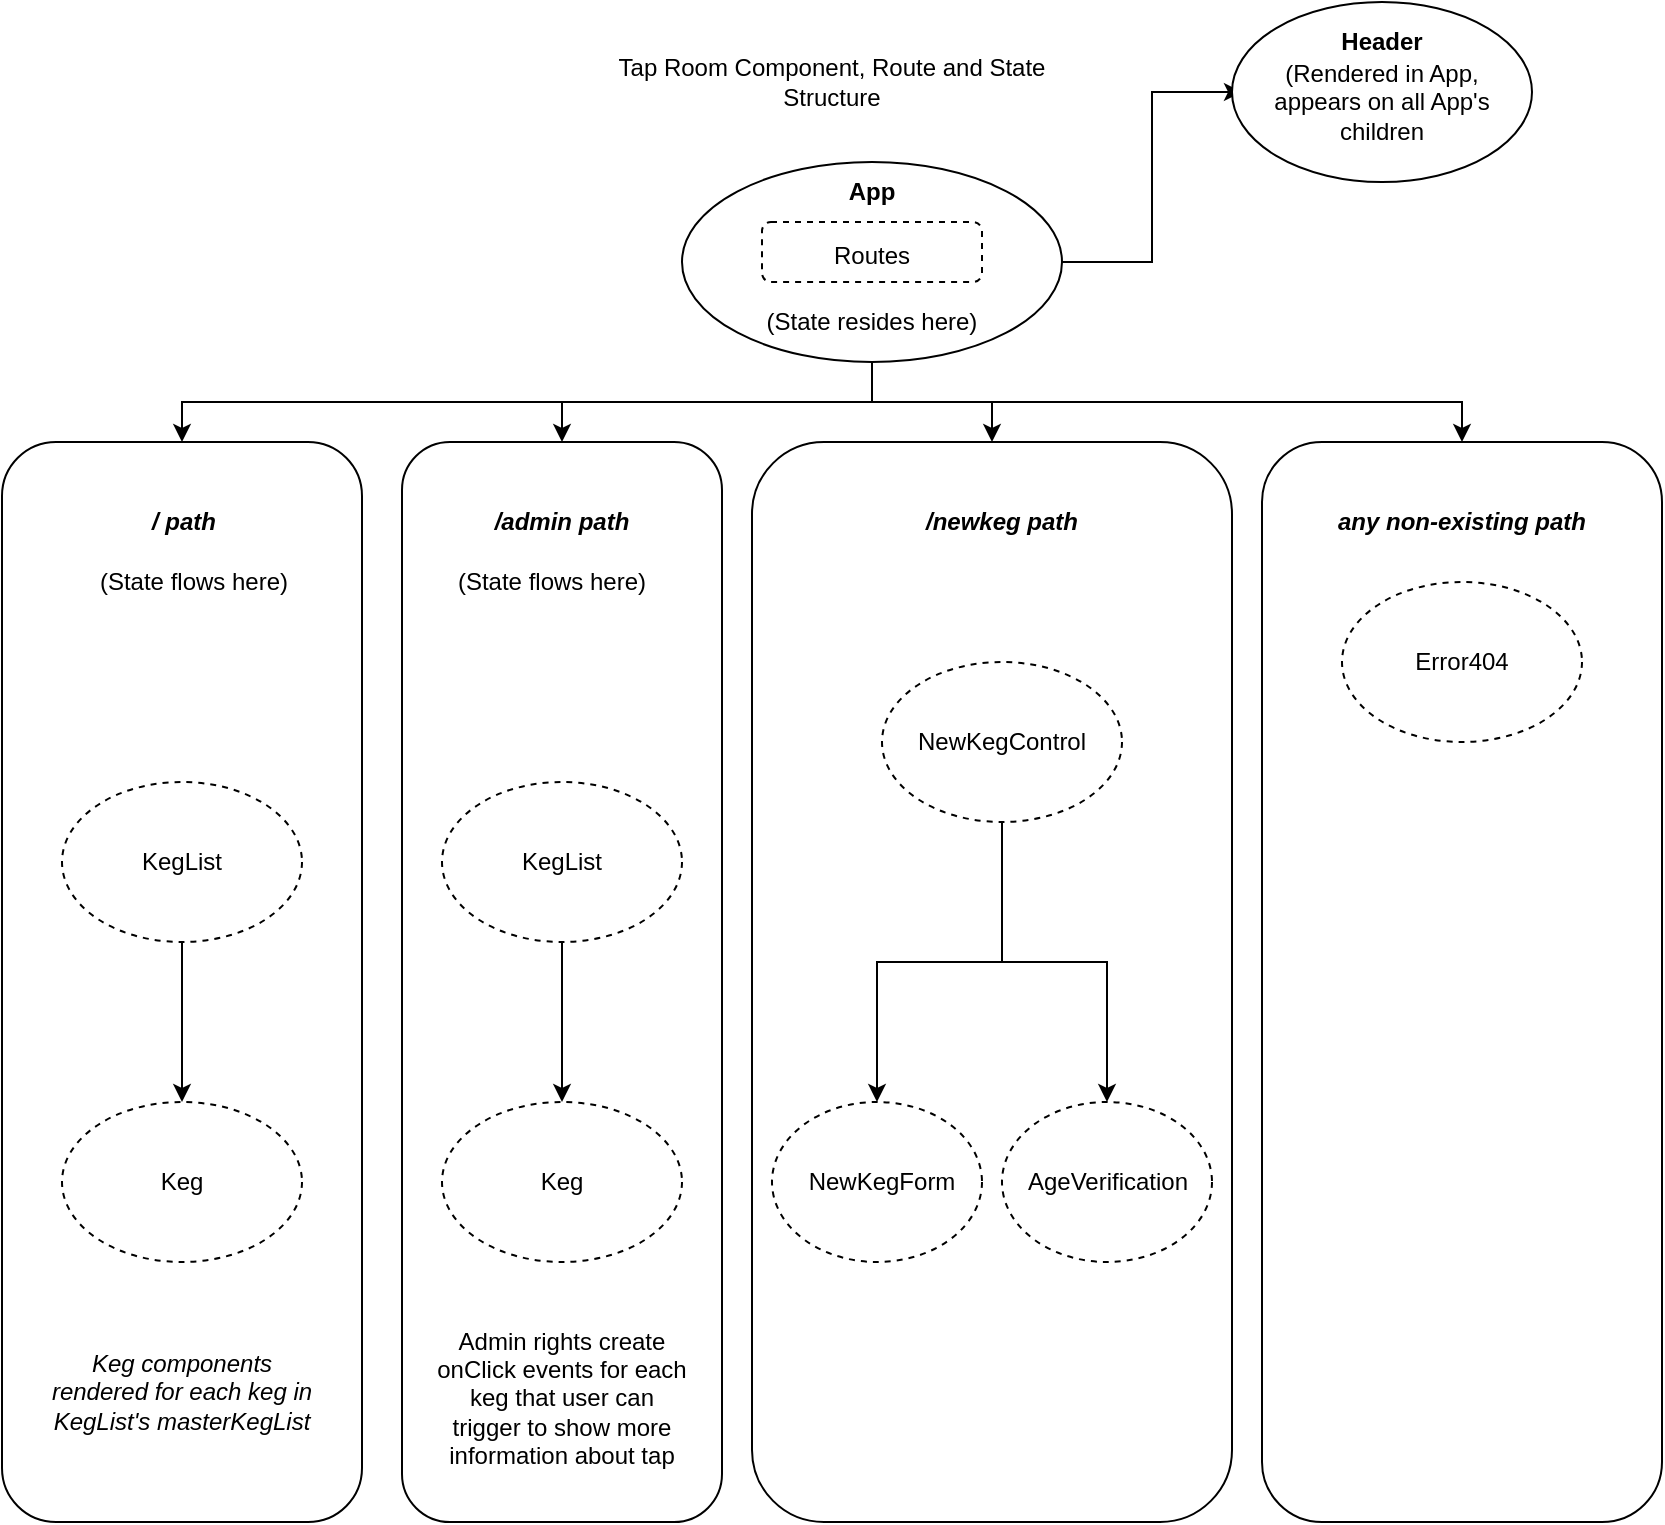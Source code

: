 <mxfile version="11.2.8" type="device" pages="1"><diagram id="rzWqycJ45gYMxMubiTbN" name="Page-1"><mxGraphModel dx="1559" dy="1113" grid="1" gridSize="10" guides="1" tooltips="1" connect="1" arrows="1" fold="1" page="1" pageScale="1" pageWidth="850" pageHeight="1100" math="0" shadow="0"><root><mxCell id="0"/><mxCell id="1" parent="0"/><mxCell id="1OnW8cdnxt5tSSL18NJS-1" value="Tap Room Component, Route and State Structure" style="text;html=1;strokeColor=none;fillColor=none;align=center;verticalAlign=middle;whiteSpace=wrap;rounded=0;" vertex="1" parent="1"><mxGeometry x="315" y="70" width="220" height="20" as="geometry"/></mxCell><mxCell id="1OnW8cdnxt5tSSL18NJS-47" style="edgeStyle=orthogonalEdgeStyle;rounded=0;orthogonalLoop=1;jettySize=auto;html=1;exitX=0.5;exitY=1;exitDx=0;exitDy=0;" edge="1" parent="1" source="1OnW8cdnxt5tSSL18NJS-2" target="1OnW8cdnxt5tSSL18NJS-4"><mxGeometry relative="1" as="geometry"/></mxCell><mxCell id="1OnW8cdnxt5tSSL18NJS-48" style="edgeStyle=orthogonalEdgeStyle;rounded=0;orthogonalLoop=1;jettySize=auto;html=1;exitX=0.5;exitY=1;exitDx=0;exitDy=0;" edge="1" parent="1" source="1OnW8cdnxt5tSSL18NJS-2" target="1OnW8cdnxt5tSSL18NJS-24"><mxGeometry relative="1" as="geometry"/></mxCell><mxCell id="1OnW8cdnxt5tSSL18NJS-49" style="edgeStyle=orthogonalEdgeStyle;rounded=0;orthogonalLoop=1;jettySize=auto;html=1;exitX=0.5;exitY=1;exitDx=0;exitDy=0;entryX=0.5;entryY=0;entryDx=0;entryDy=0;" edge="1" parent="1" source="1OnW8cdnxt5tSSL18NJS-2" target="1OnW8cdnxt5tSSL18NJS-5"><mxGeometry relative="1" as="geometry"/></mxCell><mxCell id="1OnW8cdnxt5tSSL18NJS-51" style="edgeStyle=orthogonalEdgeStyle;rounded=0;orthogonalLoop=1;jettySize=auto;html=1;exitX=0.5;exitY=1;exitDx=0;exitDy=0;entryX=0.5;entryY=0;entryDx=0;entryDy=0;" edge="1" parent="1" source="1OnW8cdnxt5tSSL18NJS-2" target="1OnW8cdnxt5tSSL18NJS-6"><mxGeometry relative="1" as="geometry"/></mxCell><mxCell id="1OnW8cdnxt5tSSL18NJS-52" style="edgeStyle=orthogonalEdgeStyle;rounded=0;orthogonalLoop=1;jettySize=auto;html=1;exitX=1;exitY=0.5;exitDx=0;exitDy=0;entryX=0;entryY=0.25;entryDx=0;entryDy=0;" edge="1" parent="1" source="1OnW8cdnxt5tSSL18NJS-2" target="1OnW8cdnxt5tSSL18NJS-8"><mxGeometry relative="1" as="geometry"/></mxCell><mxCell id="1OnW8cdnxt5tSSL18NJS-2" value="" style="ellipse;whiteSpace=wrap;html=1;" vertex="1" parent="1"><mxGeometry x="350" y="120" width="190" height="100" as="geometry"/></mxCell><mxCell id="1OnW8cdnxt5tSSL18NJS-3" value="" style="ellipse;whiteSpace=wrap;html=1;" vertex="1" parent="1"><mxGeometry x="625" y="40" width="150" height="90" as="geometry"/></mxCell><mxCell id="1OnW8cdnxt5tSSL18NJS-4" value="" style="rounded=1;whiteSpace=wrap;html=1;" vertex="1" parent="1"><mxGeometry x="10" y="260" width="180" height="540" as="geometry"/></mxCell><mxCell id="1OnW8cdnxt5tSSL18NJS-5" value="" style="rounded=1;whiteSpace=wrap;html=1;" vertex="1" parent="1"><mxGeometry x="385" y="260" width="240" height="540" as="geometry"/></mxCell><mxCell id="1OnW8cdnxt5tSSL18NJS-6" value="" style="rounded=1;whiteSpace=wrap;html=1;" vertex="1" parent="1"><mxGeometry x="640" y="260" width="200" height="540" as="geometry"/></mxCell><mxCell id="1OnW8cdnxt5tSSL18NJS-7" value="Header" style="text;html=1;strokeColor=none;fillColor=none;align=center;verticalAlign=middle;whiteSpace=wrap;rounded=0;fontStyle=1" vertex="1" parent="1"><mxGeometry x="680" y="50" width="40" height="20" as="geometry"/></mxCell><mxCell id="1OnW8cdnxt5tSSL18NJS-8" value="&lt;div&gt;(Rendered in App, appears on all App's children&lt;/div&gt;" style="text;html=1;strokeColor=none;fillColor=none;align=center;verticalAlign=middle;whiteSpace=wrap;rounded=0;" vertex="1" parent="1"><mxGeometry x="630" y="80" width="140" height="20" as="geometry"/></mxCell><mxCell id="1OnW8cdnxt5tSSL18NJS-9" value="App" style="text;html=1;strokeColor=none;fillColor=none;align=center;verticalAlign=middle;whiteSpace=wrap;rounded=0;fontStyle=1" vertex="1" parent="1"><mxGeometry x="425" y="125" width="40" height="20" as="geometry"/></mxCell><mxCell id="1OnW8cdnxt5tSSL18NJS-11" value="/ path" style="text;html=1;strokeColor=none;fillColor=none;align=center;verticalAlign=middle;whiteSpace=wrap;rounded=0;fontStyle=3" vertex="1" parent="1"><mxGeometry x="21" y="290" width="160" height="20" as="geometry"/></mxCell><mxCell id="1OnW8cdnxt5tSSL18NJS-12" value="/newkeg path" style="text;html=1;strokeColor=none;fillColor=none;align=center;verticalAlign=middle;whiteSpace=wrap;rounded=0;fontStyle=3" vertex="1" parent="1"><mxGeometry x="425" y="290" width="170" height="20" as="geometry"/></mxCell><mxCell id="1OnW8cdnxt5tSSL18NJS-13" value="any non-existing path" style="text;html=1;strokeColor=none;fillColor=none;align=center;verticalAlign=middle;whiteSpace=wrap;rounded=0;fontStyle=3" vertex="1" parent="1"><mxGeometry x="670" y="290" width="140" height="20" as="geometry"/></mxCell><mxCell id="1OnW8cdnxt5tSSL18NJS-14" value="" style="rounded=1;whiteSpace=wrap;html=1;dashed=1;" vertex="1" parent="1"><mxGeometry x="390" y="150" width="110" height="30" as="geometry"/></mxCell><mxCell id="1OnW8cdnxt5tSSL18NJS-10" value="Routes" style="text;html=1;strokeColor=none;fillColor=none;align=center;verticalAlign=middle;whiteSpace=wrap;rounded=0;" vertex="1" parent="1"><mxGeometry x="425" y="157" width="40" height="20" as="geometry"/></mxCell><mxCell id="1OnW8cdnxt5tSSL18NJS-33" style="edgeStyle=orthogonalEdgeStyle;rounded=0;orthogonalLoop=1;jettySize=auto;html=1;exitX=0.5;exitY=1;exitDx=0;exitDy=0;" edge="1" parent="1" source="1OnW8cdnxt5tSSL18NJS-15" target="1OnW8cdnxt5tSSL18NJS-16"><mxGeometry relative="1" as="geometry"/></mxCell><mxCell id="1OnW8cdnxt5tSSL18NJS-15" value="" style="ellipse;whiteSpace=wrap;html=1;dashed=1;" vertex="1" parent="1"><mxGeometry x="40" y="430" width="120" height="80" as="geometry"/></mxCell><mxCell id="1OnW8cdnxt5tSSL18NJS-16" value="" style="ellipse;whiteSpace=wrap;html=1;dashed=1;" vertex="1" parent="1"><mxGeometry x="40" y="590" width="120" height="80" as="geometry"/></mxCell><mxCell id="1OnW8cdnxt5tSSL18NJS-44" style="edgeStyle=orthogonalEdgeStyle;rounded=0;orthogonalLoop=1;jettySize=auto;html=1;exitX=0.5;exitY=1;exitDx=0;exitDy=0;" edge="1" parent="1" source="1OnW8cdnxt5tSSL18NJS-17" target="1OnW8cdnxt5tSSL18NJS-40"><mxGeometry relative="1" as="geometry"/></mxCell><mxCell id="1OnW8cdnxt5tSSL18NJS-45" style="edgeStyle=orthogonalEdgeStyle;rounded=0;orthogonalLoop=1;jettySize=auto;html=1;exitX=0.5;exitY=1;exitDx=0;exitDy=0;" edge="1" parent="1" source="1OnW8cdnxt5tSSL18NJS-17" target="1OnW8cdnxt5tSSL18NJS-41"><mxGeometry relative="1" as="geometry"/></mxCell><mxCell id="1OnW8cdnxt5tSSL18NJS-17" value="" style="ellipse;whiteSpace=wrap;html=1;dashed=1;" vertex="1" parent="1"><mxGeometry x="450" y="370" width="120" height="80" as="geometry"/></mxCell><mxCell id="1OnW8cdnxt5tSSL18NJS-18" value="" style="ellipse;whiteSpace=wrap;html=1;dashed=1;" vertex="1" parent="1"><mxGeometry x="680" y="330" width="120" height="80" as="geometry"/></mxCell><mxCell id="1OnW8cdnxt5tSSL18NJS-19" value="(State resides here)" style="text;html=1;strokeColor=none;fillColor=none;align=center;verticalAlign=middle;whiteSpace=wrap;rounded=0;dashed=1;" vertex="1" parent="1"><mxGeometry x="385" y="190" width="120" height="20" as="geometry"/></mxCell><mxCell id="1OnW8cdnxt5tSSL18NJS-22" value="(State flows here)" style="text;html=1;strokeColor=none;fillColor=none;align=center;verticalAlign=middle;whiteSpace=wrap;rounded=0;dashed=1;" vertex="1" parent="1"><mxGeometry x="31" y="320" width="150" height="20" as="geometry"/></mxCell><mxCell id="1OnW8cdnxt5tSSL18NJS-24" value="" style="rounded=1;whiteSpace=wrap;html=1;" vertex="1" parent="1"><mxGeometry x="210" y="260" width="160" height="540" as="geometry"/></mxCell><mxCell id="1OnW8cdnxt5tSSL18NJS-25" value="/admin path" style="text;html=1;strokeColor=none;fillColor=none;align=center;verticalAlign=middle;whiteSpace=wrap;rounded=0;fontStyle=3" vertex="1" parent="1"><mxGeometry x="240" y="290" width="100" height="20" as="geometry"/></mxCell><mxCell id="1OnW8cdnxt5tSSL18NJS-46" style="edgeStyle=orthogonalEdgeStyle;rounded=0;orthogonalLoop=1;jettySize=auto;html=1;exitX=0.5;exitY=1;exitDx=0;exitDy=0;" edge="1" parent="1" source="1OnW8cdnxt5tSSL18NJS-26" target="1OnW8cdnxt5tSSL18NJS-27"><mxGeometry relative="1" as="geometry"/></mxCell><mxCell id="1OnW8cdnxt5tSSL18NJS-26" value="" style="ellipse;whiteSpace=wrap;html=1;dashed=1;" vertex="1" parent="1"><mxGeometry x="230" y="430" width="120" height="80" as="geometry"/></mxCell><mxCell id="1OnW8cdnxt5tSSL18NJS-27" value="" style="ellipse;whiteSpace=wrap;html=1;dashed=1;" vertex="1" parent="1"><mxGeometry x="230" y="590" width="120" height="80" as="geometry"/></mxCell><mxCell id="1OnW8cdnxt5tSSL18NJS-28" value="KegList" style="text;html=1;strokeColor=none;fillColor=none;align=center;verticalAlign=middle;whiteSpace=wrap;rounded=0;dashed=1;" vertex="1" parent="1"><mxGeometry x="80" y="460" width="40" height="20" as="geometry"/></mxCell><mxCell id="1OnW8cdnxt5tSSL18NJS-29" value="Keg" style="text;html=1;strokeColor=none;fillColor=none;align=center;verticalAlign=middle;whiteSpace=wrap;rounded=0;dashed=1;" vertex="1" parent="1"><mxGeometry x="80" y="620" width="40" height="20" as="geometry"/></mxCell><mxCell id="1OnW8cdnxt5tSSL18NJS-34" value="Error404" style="text;html=1;strokeColor=none;fillColor=none;align=center;verticalAlign=middle;whiteSpace=wrap;rounded=0;dashed=1;" vertex="1" parent="1"><mxGeometry x="720" y="360" width="40" height="20" as="geometry"/></mxCell><mxCell id="1OnW8cdnxt5tSSL18NJS-35" value="&lt;div&gt;NewKegControl&lt;/div&gt;" style="text;html=1;strokeColor=none;fillColor=none;align=center;verticalAlign=middle;whiteSpace=wrap;rounded=0;dashed=1;" vertex="1" parent="1"><mxGeometry x="490" y="400" width="40" height="20" as="geometry"/></mxCell><mxCell id="1OnW8cdnxt5tSSL18NJS-40" value="" style="ellipse;whiteSpace=wrap;html=1;dashed=1;" vertex="1" parent="1"><mxGeometry x="395" y="590" width="105" height="80" as="geometry"/></mxCell><mxCell id="1OnW8cdnxt5tSSL18NJS-41" value="" style="ellipse;whiteSpace=wrap;html=1;dashed=1;" vertex="1" parent="1"><mxGeometry x="510" y="590" width="105" height="80" as="geometry"/></mxCell><mxCell id="1OnW8cdnxt5tSSL18NJS-42" value="&lt;div&gt;NewKegForm&lt;/div&gt;" style="text;html=1;strokeColor=none;fillColor=none;align=center;verticalAlign=middle;whiteSpace=wrap;rounded=0;dashed=1;" vertex="1" parent="1"><mxGeometry x="430" y="620" width="40" height="20" as="geometry"/></mxCell><mxCell id="1OnW8cdnxt5tSSL18NJS-43" value="&lt;div&gt;AgeVerification&lt;/div&gt;" style="text;html=1;strokeColor=none;fillColor=none;align=center;verticalAlign=middle;whiteSpace=wrap;rounded=0;dashed=1;" vertex="1" parent="1"><mxGeometry x="542.5" y="620" width="40" height="20" as="geometry"/></mxCell><mxCell id="1OnW8cdnxt5tSSL18NJS-53" value="(State flows here)" style="text;html=1;strokeColor=none;fillColor=none;align=center;verticalAlign=middle;whiteSpace=wrap;rounded=0;dashed=1;" vertex="1" parent="1"><mxGeometry x="210" y="320" width="150" height="20" as="geometry"/></mxCell><mxCell id="1OnW8cdnxt5tSSL18NJS-55" value="KegList" style="text;html=1;strokeColor=none;fillColor=none;align=center;verticalAlign=middle;whiteSpace=wrap;rounded=0;dashed=1;" vertex="1" parent="1"><mxGeometry x="270" y="460" width="40" height="20" as="geometry"/></mxCell><mxCell id="1OnW8cdnxt5tSSL18NJS-56" value="Keg" style="text;html=1;strokeColor=none;fillColor=none;align=center;verticalAlign=middle;whiteSpace=wrap;rounded=0;dashed=1;" vertex="1" parent="1"><mxGeometry x="270" y="620" width="40" height="20" as="geometry"/></mxCell><mxCell id="1OnW8cdnxt5tSSL18NJS-58" value="Keg components rendered for each keg in KegList's masterKegList" style="text;html=1;strokeColor=none;fillColor=none;align=center;verticalAlign=middle;whiteSpace=wrap;rounded=0;dashed=1;fontStyle=2" vertex="1" parent="1"><mxGeometry x="30" y="700" width="140" height="70" as="geometry"/></mxCell><mxCell id="1OnW8cdnxt5tSSL18NJS-59" value="Admin rights create onClick events for each keg that user can trigger to show more information about tap" style="text;html=1;strokeColor=none;fillColor=none;align=center;verticalAlign=middle;whiteSpace=wrap;rounded=0;dashed=1;" vertex="1" parent="1"><mxGeometry x="225" y="715" width="130" height="45" as="geometry"/></mxCell></root></mxGraphModel></diagram></mxfile>